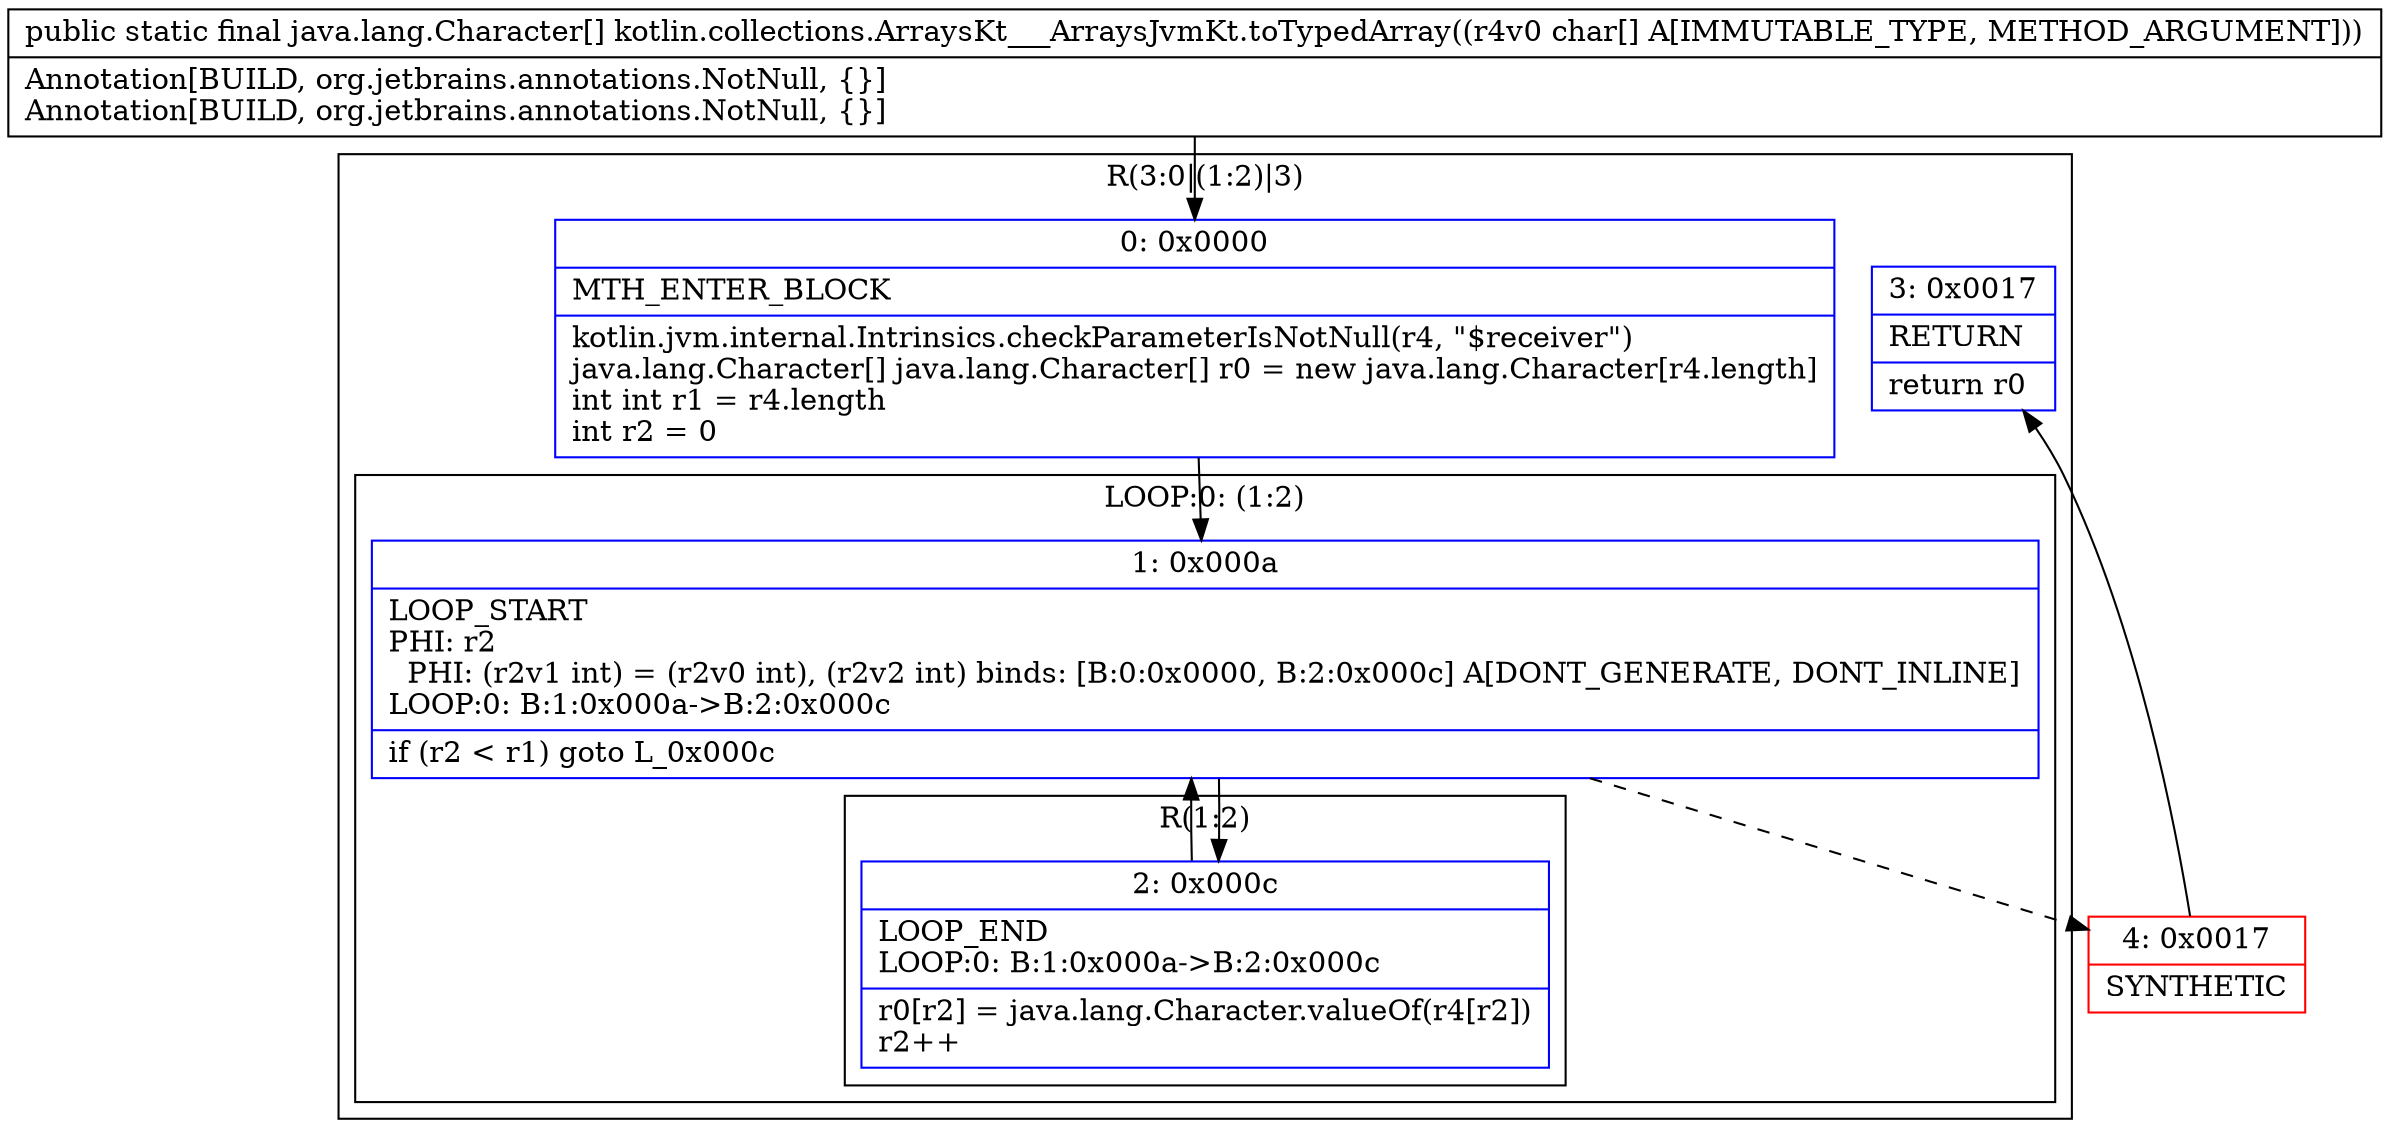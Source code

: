 digraph "CFG forkotlin.collections.ArraysKt___ArraysJvmKt.toTypedArray([C)[Ljava\/lang\/Character;" {
subgraph cluster_Region_343922675 {
label = "R(3:0|(1:2)|3)";
node [shape=record,color=blue];
Node_0 [shape=record,label="{0\:\ 0x0000|MTH_ENTER_BLOCK\l|kotlin.jvm.internal.Intrinsics.checkParameterIsNotNull(r4, \"$receiver\")\ljava.lang.Character[] java.lang.Character[] r0 = new java.lang.Character[r4.length]\lint int r1 = r4.length\lint r2 = 0\l}"];
subgraph cluster_LoopRegion_1789884443 {
label = "LOOP:0: (1:2)";
node [shape=record,color=blue];
Node_1 [shape=record,label="{1\:\ 0x000a|LOOP_START\lPHI: r2 \l  PHI: (r2v1 int) = (r2v0 int), (r2v2 int) binds: [B:0:0x0000, B:2:0x000c] A[DONT_GENERATE, DONT_INLINE]\lLOOP:0: B:1:0x000a\-\>B:2:0x000c\l|if (r2 \< r1) goto L_0x000c\l}"];
subgraph cluster_Region_407233700 {
label = "R(1:2)";
node [shape=record,color=blue];
Node_2 [shape=record,label="{2\:\ 0x000c|LOOP_END\lLOOP:0: B:1:0x000a\-\>B:2:0x000c\l|r0[r2] = java.lang.Character.valueOf(r4[r2])\lr2++\l}"];
}
}
Node_3 [shape=record,label="{3\:\ 0x0017|RETURN\l|return r0\l}"];
}
Node_4 [shape=record,color=red,label="{4\:\ 0x0017|SYNTHETIC\l}"];
MethodNode[shape=record,label="{public static final java.lang.Character[] kotlin.collections.ArraysKt___ArraysJvmKt.toTypedArray((r4v0 char[] A[IMMUTABLE_TYPE, METHOD_ARGUMENT]))  | Annotation[BUILD, org.jetbrains.annotations.NotNull, \{\}]\lAnnotation[BUILD, org.jetbrains.annotations.NotNull, \{\}]\l}"];
MethodNode -> Node_0;
Node_0 -> Node_1;
Node_1 -> Node_2;
Node_1 -> Node_4[style=dashed];
Node_2 -> Node_1;
Node_4 -> Node_3;
}

